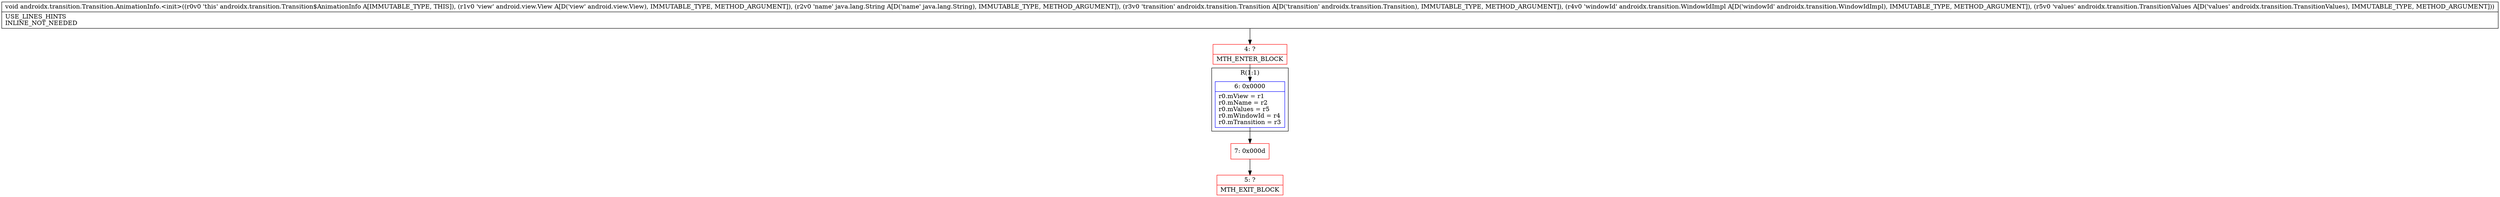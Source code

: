 digraph "CFG forandroidx.transition.Transition.AnimationInfo.\<init\>(Landroid\/view\/View;Ljava\/lang\/String;Landroidx\/transition\/Transition;Landroidx\/transition\/WindowIdImpl;Landroidx\/transition\/TransitionValues;)V" {
subgraph cluster_Region_483135935 {
label = "R(1:1)";
node [shape=record,color=blue];
Node_6 [shape=record,label="{6\:\ 0x0000|r0.mView = r1\lr0.mName = r2\lr0.mValues = r5\lr0.mWindowId = r4\lr0.mTransition = r3\l}"];
}
Node_4 [shape=record,color=red,label="{4\:\ ?|MTH_ENTER_BLOCK\l}"];
Node_7 [shape=record,color=red,label="{7\:\ 0x000d}"];
Node_5 [shape=record,color=red,label="{5\:\ ?|MTH_EXIT_BLOCK\l}"];
MethodNode[shape=record,label="{void androidx.transition.Transition.AnimationInfo.\<init\>((r0v0 'this' androidx.transition.Transition$AnimationInfo A[IMMUTABLE_TYPE, THIS]), (r1v0 'view' android.view.View A[D('view' android.view.View), IMMUTABLE_TYPE, METHOD_ARGUMENT]), (r2v0 'name' java.lang.String A[D('name' java.lang.String), IMMUTABLE_TYPE, METHOD_ARGUMENT]), (r3v0 'transition' androidx.transition.Transition A[D('transition' androidx.transition.Transition), IMMUTABLE_TYPE, METHOD_ARGUMENT]), (r4v0 'windowId' androidx.transition.WindowIdImpl A[D('windowId' androidx.transition.WindowIdImpl), IMMUTABLE_TYPE, METHOD_ARGUMENT]), (r5v0 'values' androidx.transition.TransitionValues A[D('values' androidx.transition.TransitionValues), IMMUTABLE_TYPE, METHOD_ARGUMENT]))  | USE_LINES_HINTS\lINLINE_NOT_NEEDED\l}"];
MethodNode -> Node_4;Node_6 -> Node_7;
Node_4 -> Node_6;
Node_7 -> Node_5;
}

